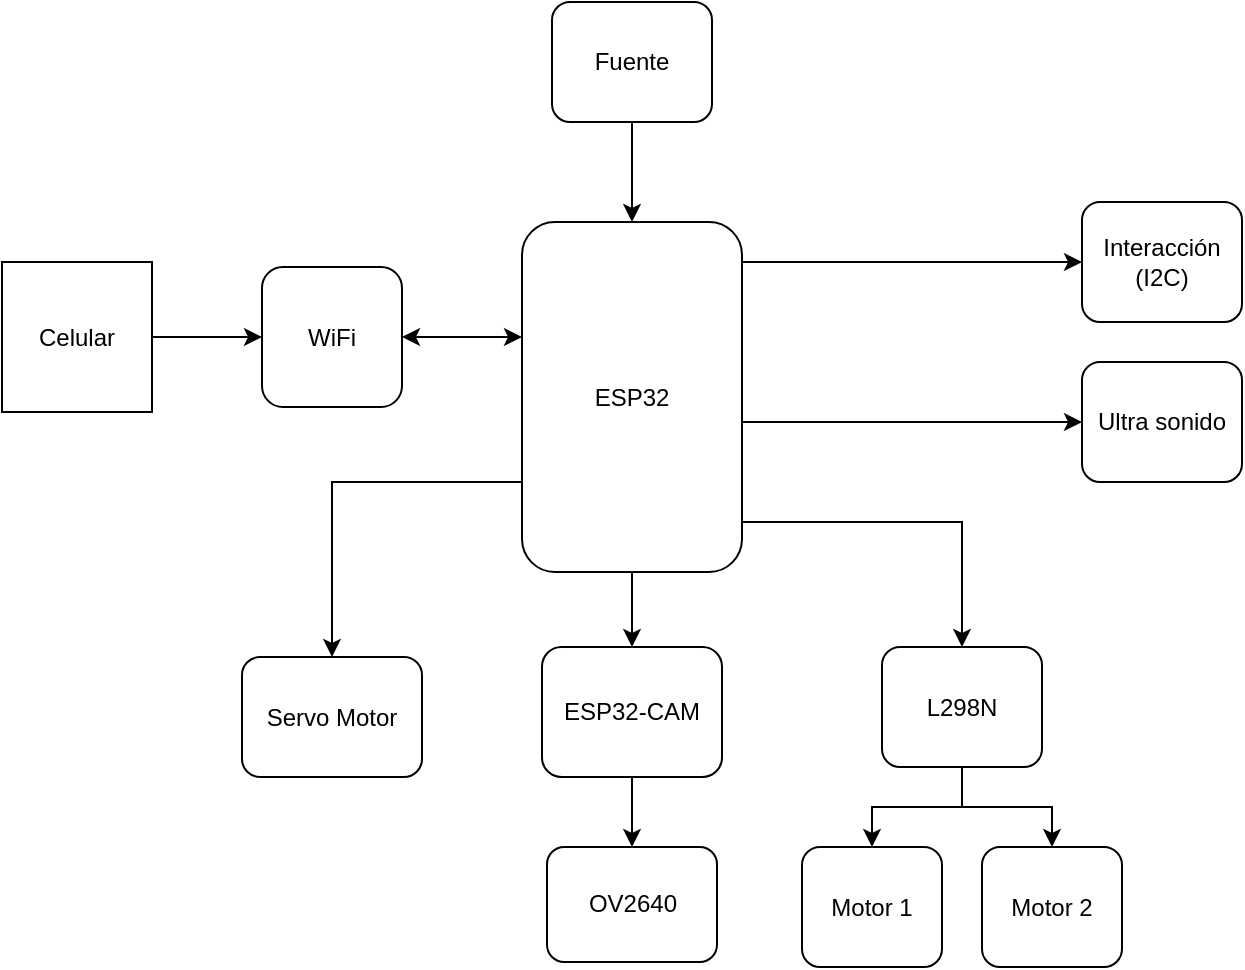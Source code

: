 <mxfile version="15.7.0" type="github">
  <diagram id="Kov3oZdJt8vPXKoNyL5-" name="Page-1">
    <mxGraphModel dx="1303" dy="727" grid="1" gridSize="10" guides="1" tooltips="1" connect="1" arrows="1" fold="1" page="1" pageScale="1" pageWidth="827" pageHeight="1169" math="0" shadow="0">
      <root>
        <mxCell id="0" />
        <mxCell id="1" parent="0" />
        <mxCell id="dx68uwRgUBrh4_SJ9RZr-3" style="edgeStyle=orthogonalEdgeStyle;rounded=0;orthogonalLoop=1;jettySize=auto;html=1;startArrow=classic;startFill=1;" parent="1" source="pQWwAxiqqbHr_JKsDW9g-2" target="pQWwAxiqqbHr_JKsDW9g-4" edge="1">
          <mxGeometry relative="1" as="geometry">
            <Array as="points">
              <mxPoint x="310" y="238" />
              <mxPoint x="310" y="238" />
            </Array>
          </mxGeometry>
        </mxCell>
        <mxCell id="pQWwAxiqqbHr_JKsDW9g-2" value="WiFi" style="whiteSpace=wrap;html=1;aspect=fixed;rounded=1;" parent="1" vertex="1">
          <mxGeometry x="210" y="202.5" width="70" height="70" as="geometry" />
        </mxCell>
        <mxCell id="7wTW4Tu3UyPvyJkk_ZA_-2" value="" style="edgeStyle=orthogonalEdgeStyle;rounded=0;orthogonalLoop=1;jettySize=auto;html=1;" edge="1" parent="1" source="pQWwAxiqqbHr_JKsDW9g-4" target="7wTW4Tu3UyPvyJkk_ZA_-1">
          <mxGeometry relative="1" as="geometry" />
        </mxCell>
        <mxCell id="7wTW4Tu3UyPvyJkk_ZA_-6" value="" style="edgeStyle=orthogonalEdgeStyle;rounded=0;orthogonalLoop=1;jettySize=auto;html=1;" edge="1" parent="1" source="pQWwAxiqqbHr_JKsDW9g-4" target="7wTW4Tu3UyPvyJkk_ZA_-5">
          <mxGeometry relative="1" as="geometry">
            <Array as="points">
              <mxPoint x="560" y="330" />
            </Array>
          </mxGeometry>
        </mxCell>
        <mxCell id="7wTW4Tu3UyPvyJkk_ZA_-15" value="" style="edgeStyle=orthogonalEdgeStyle;rounded=0;orthogonalLoop=1;jettySize=auto;html=1;" edge="1" parent="1" source="pQWwAxiqqbHr_JKsDW9g-4" target="7wTW4Tu3UyPvyJkk_ZA_-14">
          <mxGeometry relative="1" as="geometry">
            <Array as="points">
              <mxPoint x="570" y="280" />
              <mxPoint x="570" y="280" />
            </Array>
          </mxGeometry>
        </mxCell>
        <mxCell id="7wTW4Tu3UyPvyJkk_ZA_-17" style="edgeStyle=orthogonalEdgeStyle;rounded=0;orthogonalLoop=1;jettySize=auto;html=1;entryX=0;entryY=0.5;entryDx=0;entryDy=0;" edge="1" parent="1" source="pQWwAxiqqbHr_JKsDW9g-4" target="7wTW4Tu3UyPvyJkk_ZA_-16">
          <mxGeometry relative="1" as="geometry">
            <Array as="points">
              <mxPoint x="540" y="200" />
              <mxPoint x="540" y="200" />
            </Array>
          </mxGeometry>
        </mxCell>
        <mxCell id="7wTW4Tu3UyPvyJkk_ZA_-19" style="edgeStyle=orthogonalEdgeStyle;rounded=0;orthogonalLoop=1;jettySize=auto;html=1;" edge="1" parent="1" source="pQWwAxiqqbHr_JKsDW9g-4" target="7wTW4Tu3UyPvyJkk_ZA_-18">
          <mxGeometry relative="1" as="geometry">
            <Array as="points">
              <mxPoint x="245" y="310" />
            </Array>
          </mxGeometry>
        </mxCell>
        <mxCell id="pQWwAxiqqbHr_JKsDW9g-4" value="ESP32" style="rounded=1;whiteSpace=wrap;html=1;strokeWidth=1;" parent="1" vertex="1">
          <mxGeometry x="340" y="180" width="110" height="175" as="geometry" />
        </mxCell>
        <mxCell id="dx68uwRgUBrh4_SJ9RZr-2" value="" style="edgeStyle=orthogonalEdgeStyle;rounded=0;orthogonalLoop=1;jettySize=auto;html=1;" parent="1" source="pQWwAxiqqbHr_JKsDW9g-6" target="pQWwAxiqqbHr_JKsDW9g-2" edge="1">
          <mxGeometry relative="1" as="geometry">
            <Array as="points">
              <mxPoint x="210" y="265.5" />
              <mxPoint x="210" y="265.5" />
            </Array>
          </mxGeometry>
        </mxCell>
        <mxCell id="pQWwAxiqqbHr_JKsDW9g-6" value="Celular" style="whiteSpace=wrap;html=1;aspect=fixed;rounded=0;strokeWidth=1;" parent="1" vertex="1">
          <mxGeometry x="80" y="200" width="75" height="75" as="geometry" />
        </mxCell>
        <mxCell id="7wTW4Tu3UyPvyJkk_ZA_-4" value="" style="edgeStyle=orthogonalEdgeStyle;rounded=0;orthogonalLoop=1;jettySize=auto;html=1;" edge="1" parent="1" source="7wTW4Tu3UyPvyJkk_ZA_-1" target="7wTW4Tu3UyPvyJkk_ZA_-3">
          <mxGeometry relative="1" as="geometry" />
        </mxCell>
        <mxCell id="7wTW4Tu3UyPvyJkk_ZA_-1" value="ESP32-CAM" style="rounded=1;whiteSpace=wrap;html=1;strokeWidth=1;" vertex="1" parent="1">
          <mxGeometry x="350" y="392.5" width="90" height="65" as="geometry" />
        </mxCell>
        <mxCell id="7wTW4Tu3UyPvyJkk_ZA_-3" value="OV2640" style="rounded=1;whiteSpace=wrap;html=1;strokeWidth=1;" vertex="1" parent="1">
          <mxGeometry x="352.5" y="492.5" width="85" height="57.5" as="geometry" />
        </mxCell>
        <mxCell id="7wTW4Tu3UyPvyJkk_ZA_-10" value="" style="edgeStyle=orthogonalEdgeStyle;rounded=0;orthogonalLoop=1;jettySize=auto;html=1;" edge="1" parent="1" source="7wTW4Tu3UyPvyJkk_ZA_-5" target="7wTW4Tu3UyPvyJkk_ZA_-9">
          <mxGeometry relative="1" as="geometry" />
        </mxCell>
        <mxCell id="7wTW4Tu3UyPvyJkk_ZA_-13" style="edgeStyle=orthogonalEdgeStyle;rounded=0;orthogonalLoop=1;jettySize=auto;html=1;entryX=0.5;entryY=0;entryDx=0;entryDy=0;" edge="1" parent="1" source="7wTW4Tu3UyPvyJkk_ZA_-5" target="7wTW4Tu3UyPvyJkk_ZA_-11">
          <mxGeometry relative="1" as="geometry" />
        </mxCell>
        <mxCell id="7wTW4Tu3UyPvyJkk_ZA_-5" value="L298N" style="whiteSpace=wrap;html=1;rounded=1;strokeWidth=1;" vertex="1" parent="1">
          <mxGeometry x="520" y="392.5" width="80" height="60" as="geometry" />
        </mxCell>
        <mxCell id="7wTW4Tu3UyPvyJkk_ZA_-9" value="Motor 1" style="whiteSpace=wrap;html=1;rounded=1;strokeWidth=1;" vertex="1" parent="1">
          <mxGeometry x="480" y="492.5" width="70" height="60" as="geometry" />
        </mxCell>
        <mxCell id="7wTW4Tu3UyPvyJkk_ZA_-11" value="Motor 2" style="whiteSpace=wrap;html=1;rounded=1;strokeWidth=1;" vertex="1" parent="1">
          <mxGeometry x="570" y="492.5" width="70" height="60" as="geometry" />
        </mxCell>
        <mxCell id="7wTW4Tu3UyPvyJkk_ZA_-14" value="Ultra sonido" style="whiteSpace=wrap;html=1;rounded=1;strokeWidth=1;" vertex="1" parent="1">
          <mxGeometry x="620" y="250" width="80" height="60" as="geometry" />
        </mxCell>
        <mxCell id="7wTW4Tu3UyPvyJkk_ZA_-16" value="Interacción&lt;br&gt;(I2C)" style="whiteSpace=wrap;html=1;rounded=1;strokeWidth=1;" vertex="1" parent="1">
          <mxGeometry x="620" y="170" width="80" height="60" as="geometry" />
        </mxCell>
        <mxCell id="7wTW4Tu3UyPvyJkk_ZA_-18" value="Servo Motor" style="rounded=1;whiteSpace=wrap;html=1;" vertex="1" parent="1">
          <mxGeometry x="200" y="397.5" width="90" height="60" as="geometry" />
        </mxCell>
        <mxCell id="7wTW4Tu3UyPvyJkk_ZA_-22" style="edgeStyle=orthogonalEdgeStyle;rounded=0;orthogonalLoop=1;jettySize=auto;html=1;entryX=0.5;entryY=0;entryDx=0;entryDy=0;" edge="1" parent="1" source="7wTW4Tu3UyPvyJkk_ZA_-21" target="pQWwAxiqqbHr_JKsDW9g-4">
          <mxGeometry relative="1" as="geometry" />
        </mxCell>
        <mxCell id="7wTW4Tu3UyPvyJkk_ZA_-21" value="Fuente" style="rounded=1;whiteSpace=wrap;html=1;" vertex="1" parent="1">
          <mxGeometry x="355" y="70" width="80" height="60" as="geometry" />
        </mxCell>
      </root>
    </mxGraphModel>
  </diagram>
</mxfile>
